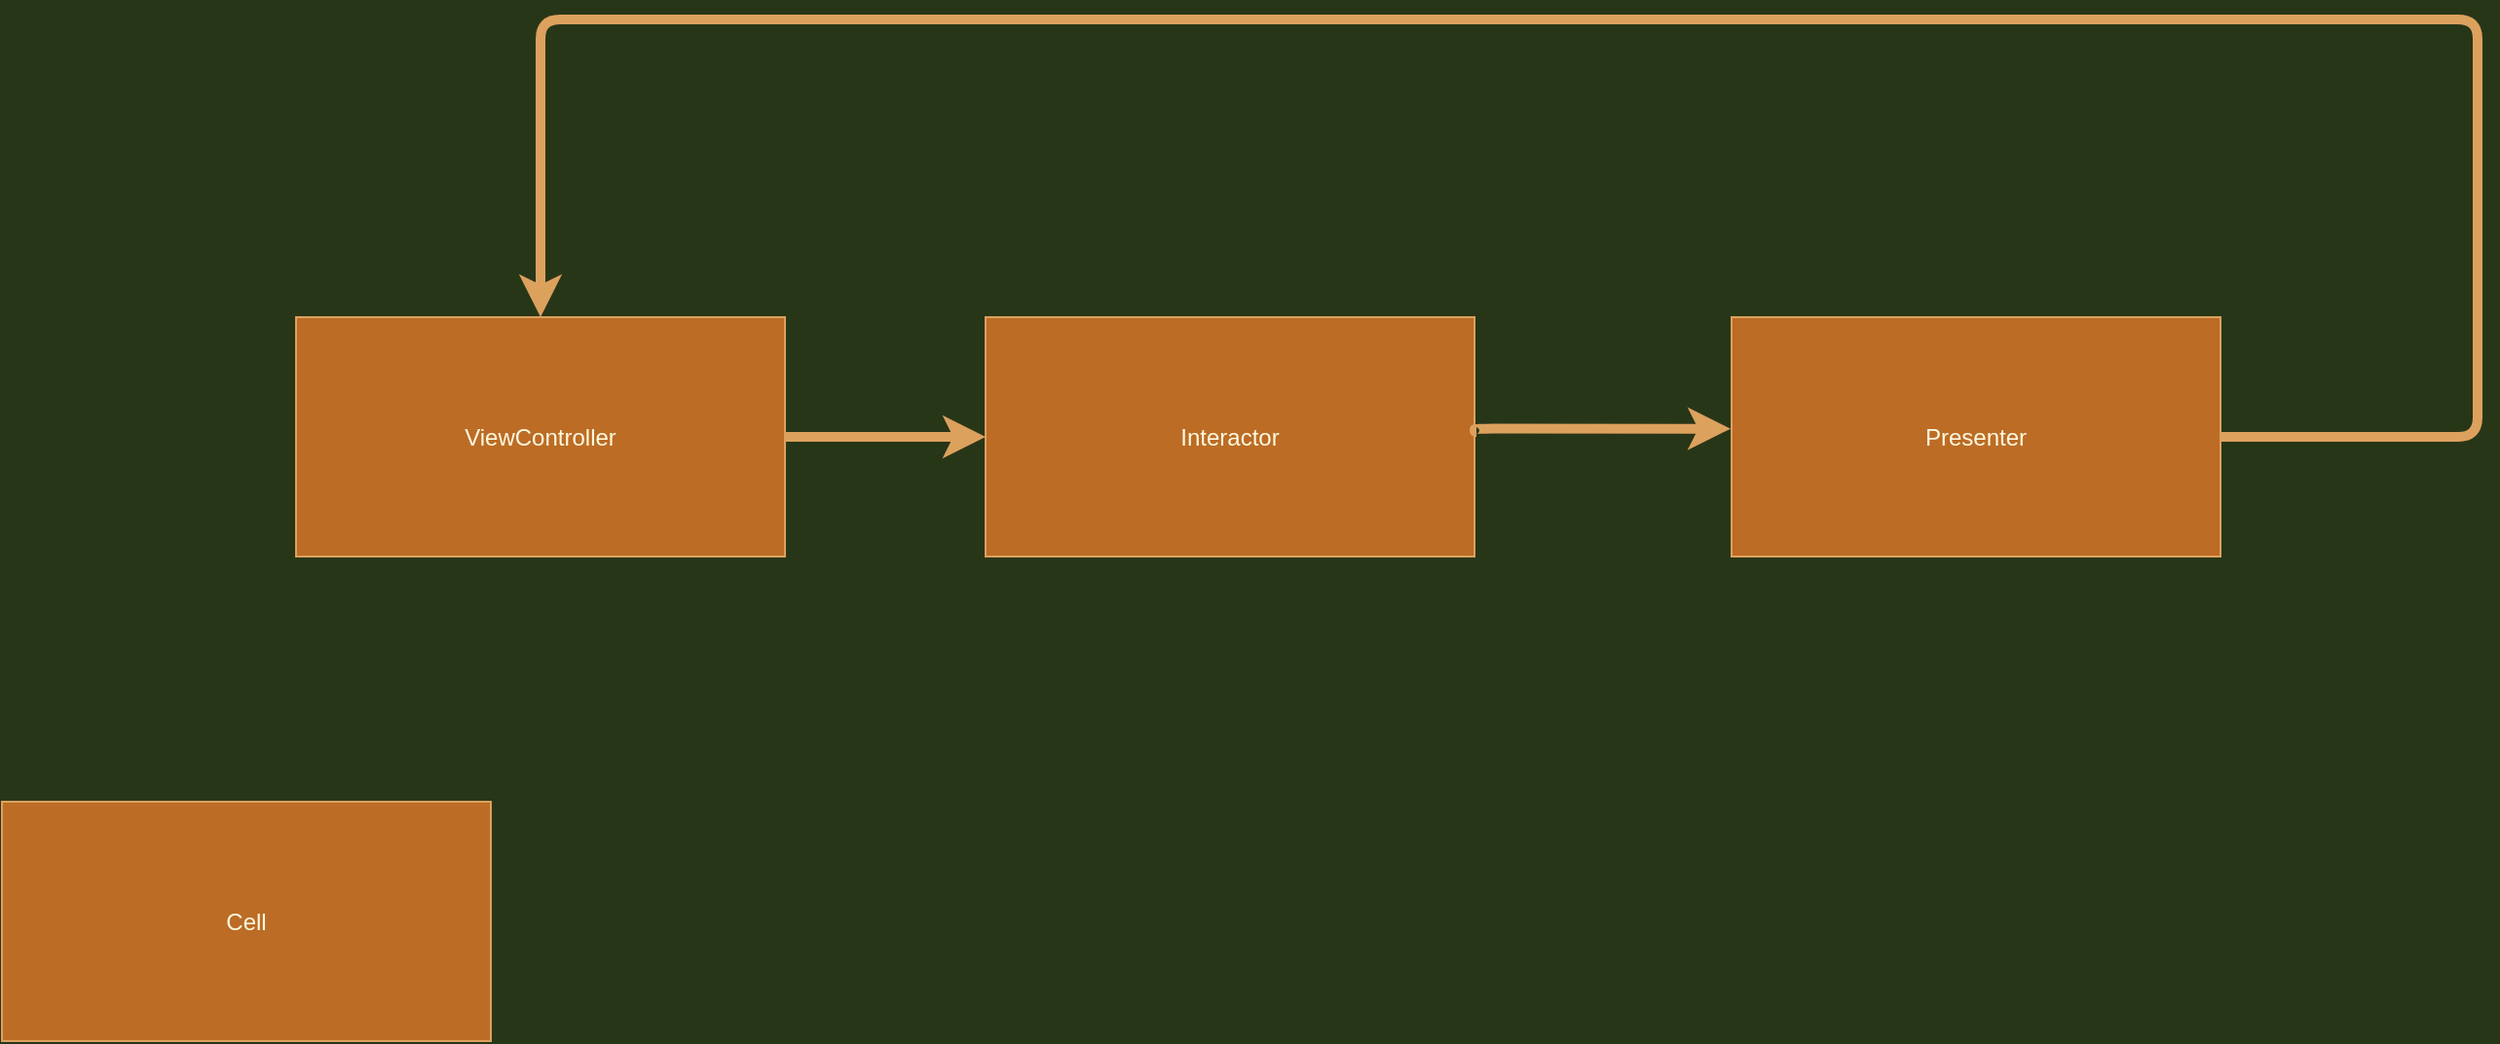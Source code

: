 <mxfile version="18.2.1" type="github">
  <diagram id="6I7zft8cawXg8nqun7yF" name="Page-1">
    <mxGraphModel dx="1906" dy="1278" grid="0" gridSize="10" guides="1" tooltips="1" connect="1" arrows="1" fold="1" page="0" pageScale="1" pageWidth="827" pageHeight="1169" background="#283618" math="0" shadow="0">
      <root>
        <mxCell id="0" />
        <mxCell id="1" parent="0" />
        <mxCell id="C-j3dDMoZOkLHx2g_xAV-1" value="Cell" style="rounded=0;whiteSpace=wrap;html=1;fillColor=#BC6C25;strokeColor=#DDA15E;fontColor=#FEFAE0;" vertex="1" parent="1">
          <mxGeometry x="-369" y="69" width="251" height="123" as="geometry" />
        </mxCell>
        <mxCell id="C-j3dDMoZOkLHx2g_xAV-6" style="edgeStyle=orthogonalEdgeStyle;curved=0;rounded=1;sketch=0;orthogonalLoop=1;jettySize=auto;html=1;exitX=1;exitY=0.5;exitDx=0;exitDy=0;entryX=0;entryY=0.5;entryDx=0;entryDy=0;fontColor=#FEFAE0;strokeColor=#DDA15E;fillColor=#BC6C25;jumpSize=6;strokeWidth=5;" edge="1" parent="1" source="C-j3dDMoZOkLHx2g_xAV-3" target="C-j3dDMoZOkLHx2g_xAV-4">
          <mxGeometry relative="1" as="geometry" />
        </mxCell>
        <mxCell id="C-j3dDMoZOkLHx2g_xAV-3" value="ViewController" style="rounded=0;whiteSpace=wrap;html=1;fillColor=#BC6C25;strokeColor=#DDA15E;fontColor=#FEFAE0;" vertex="1" parent="1">
          <mxGeometry x="-218" y="-180" width="251" height="123" as="geometry" />
        </mxCell>
        <mxCell id="C-j3dDMoZOkLHx2g_xAV-4" value="Interactor" style="rounded=0;whiteSpace=wrap;html=1;fillColor=#BC6C25;strokeColor=#DDA15E;fontColor=#FEFAE0;" vertex="1" parent="1">
          <mxGeometry x="136" y="-180" width="251" height="123" as="geometry" />
        </mxCell>
        <mxCell id="C-j3dDMoZOkLHx2g_xAV-10" style="edgeStyle=orthogonalEdgeStyle;curved=0;rounded=1;sketch=0;jumpSize=6;orthogonalLoop=1;jettySize=auto;html=1;fontColor=#FEFAE0;strokeColor=#DDA15E;strokeWidth=5;fillColor=#BC6C25;entryX=0.5;entryY=0;entryDx=0;entryDy=0;" edge="1" parent="1" source="C-j3dDMoZOkLHx2g_xAV-5" target="C-j3dDMoZOkLHx2g_xAV-3">
          <mxGeometry relative="1" as="geometry">
            <mxPoint x="-123" y="-319" as="targetPoint" />
            <Array as="points">
              <mxPoint x="902" y="-118" />
              <mxPoint x="902" y="-333" />
              <mxPoint x="-92" y="-333" />
            </Array>
          </mxGeometry>
        </mxCell>
        <mxCell id="C-j3dDMoZOkLHx2g_xAV-5" value="Presenter" style="rounded=0;whiteSpace=wrap;html=1;fillColor=#BC6C25;strokeColor=#DDA15E;fontColor=#FEFAE0;" vertex="1" parent="1">
          <mxGeometry x="519" y="-180" width="251" height="123" as="geometry" />
        </mxCell>
        <mxCell id="C-j3dDMoZOkLHx2g_xAV-7" style="edgeStyle=orthogonalEdgeStyle;curved=0;rounded=1;sketch=0;orthogonalLoop=1;jettySize=auto;html=1;fontColor=#FEFAE0;strokeColor=#DDA15E;fillColor=#BC6C25;jumpSize=6;strokeWidth=5;entryX=-0.002;entryY=0.466;entryDx=0;entryDy=0;entryPerimeter=0;" edge="1" parent="1" target="C-j3dDMoZOkLHx2g_xAV-5">
          <mxGeometry relative="1" as="geometry">
            <mxPoint x="388" y="-121" as="sourcePoint" />
            <mxPoint x="491" y="-110" as="targetPoint" />
            <Array as="points">
              <mxPoint x="387" y="-123" />
            </Array>
          </mxGeometry>
        </mxCell>
      </root>
    </mxGraphModel>
  </diagram>
</mxfile>
